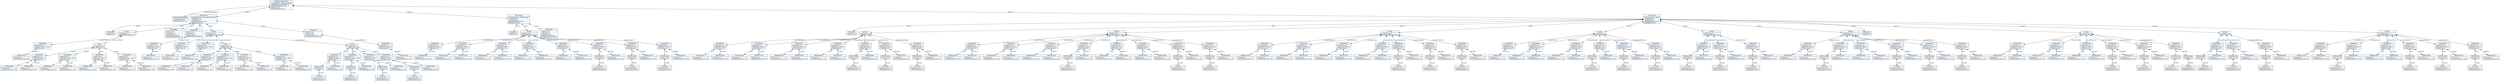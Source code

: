 
    digraph textX {
    fontname = "Bitstream Vera Sans"
    fontsize = 8
    node[
        shape=record,
        style=filled,
        fillcolor=aliceblue
    ]
    nodesep = 0.3
    edge[dir=black,arrowtail=empty]


2540167173008 -> 2540164373264 [label="defaultTimeSignature" arrowtail=diamond dir=both]
2540164373264[label="{:DefaultTimeSignature|+numerator:int=4\l+denominator:int=4\l}"]
2540167173008 -> 2540164445392 [label="tracks:0" arrowtail=diamond dir=both]
2540164445392 -> 2540158902608 [label="bars:0" arrowtail=diamond dir=both]
2540158902608[label="{:EmptyBar|+times:int=2\l}"]
2540164445392 -> 2540167173648 [label="bars:1" arrowtail=diamond dir=both]
2540167173648 -> 2540167169424 [label="musicalEvents:0" arrowtail=diamond dir=both]
2540167169424 -> 2540167173840 [label="duration" arrowtail=diamond dir=both]
2540167173840[label="{:MidiDuration|+value:int=0\l+durationValue:str='1/8'\l}"]
2540167169424[label="{:SimpleNote|+repeat:int=0\lvalues:list=['DO2','FA#2']\l+velocity:int=0\l}"]
2540167173648 -> 2540164437136 [label="musicalEvents:1" arrowtail=diamond dir=both]
2540164437136 -> 2540151005840 [label="notes:0" arrowtail=diamond dir=both]
2540151005840 -> 2540167172944 [label="start" arrowtail=diamond dir=both]
2540167172944[label="{:MidiDuration|+value:int=0\l+durationValue:str='1/8'\l}"]
2540151005840 -> 2540167171472 [label="duration" arrowtail=diamond dir=both]
2540167171472[label="{:MidiDuration|+value:int=0\l+durationValue:str='1/8'\l}"]
2540151005840[label="{:SimpleNote|+repeat:int=0\lvalues:list=['FA#2']\l+velocity:int=0\l}"]
2540164437136 -> 2540167171792 [label="notes:1" arrowtail=diamond dir=both]
2540167171792 -> 2540167172752 [label="start" arrowtail=diamond dir=both]
2540167172752[label="{:MidiDuration|+value:int=0\l+durationValue:str='1/4'\l}"]
2540167171792 -> 2540167169040 [label="duration" arrowtail=diamond dir=both]
2540167169040[label="{:MidiDuration|+value:int=0\l+durationValue:str='1/8'\l}"]
2540167171792[label="{:SimpleNote|+repeat:int=0\lvalues:list=['FA#2','MI2']\l+velocity:int=0\l}"]
2540164437136 -> 2540167172688 [label="notes:2" arrowtail=diamond dir=both]
2540167172688 -> 2540167172624 [label="start" arrowtail=diamond dir=both]
2540167172624[label="{:MidiDuration|+value:int=0\l+durationValue:str='2-1/4'\l}"]
2540167172688 -> 2540167170128 [label="duration" arrowtail=diamond dir=both]
2540167170128[label="{:MidiDuration|+value:int=0\l+durationValue:str='1/8'\l}"]
2540167172688[label="{:SimpleNote|+repeat:int=0\lvalues:list=['FA#2']\l+velocity:int=0\l}"]
2540164437136 -> 2540167173776 [label="notes:3" arrowtail=diamond dir=both]
2540167173776 -> 2540167172304 [label="start" arrowtail=diamond dir=both]
2540167172304[label="{:MidiDuration|+value:int=0\l+durationValue:str='1/2'\l}"]
2540167173776 -> 2540167173392 [label="duration" arrowtail=diamond dir=both]
2540167173392[label="{:MidiDuration|+value:int=0\l+durationValue:str='1/8'\l}"]
2540167173776[label="{:SimpleNote|+repeat:int=0\lvalues:list=['DO2','FA#2']\l+velocity:int=0\l}"]
2540164437136[label="{:Chord|+repeat:int=2\l+velocity:int=0\l}"]
2540167173648[label="{id1:Bar|+velocity:int=0\loverlappingEvents:list=[]\l}"]
2540164445392 -> 2540164509776 [label="bars:2" arrowtail=diamond dir=both]
2540164509776[label="{:ReusedBar|+ref:str='id1'\l+times:int=0\l+velocity:int=0\lmusicalEvents:list=[]\loverlappingEvents:list=[]\l}"]
2540164445392 -> 2540164271184 [label="bars:3" arrowtail=diamond dir=both]
2540164271184 -> 2540164433744 [label="musicalEvents:0" arrowtail=diamond dir=both]
2540164433744 -> 2540167173200 [label="duration" arrowtail=diamond dir=both]
2540167173200[label="{:MidiDuration|+value:int=0\l+durationValue:str='1/8'\l}"]
2540164433744[label="{:SimpleNote|+repeat:int=9\lvalues:list=['LA#4']\l+velocity:int=0\l}"]
2540164271184[label="{:ReusedBar|+ref:str='id1'\l+times:int=31\l+velocity:int=0\loverlappingEvents:list=[]\l}"]
2540164445392 -> 2540164381648 [label="bars:4" arrowtail=diamond dir=both]
2540164381648 -> 2540167174160 [label="musicalEvents:0" arrowtail=diamond dir=both]
2540167174160 -> 2540167174352 [label="duration" arrowtail=diamond dir=both]
2540167174352[label="{:MidiDuration|+value:int=0\l+durationValue:str='1/8'\l}"]
2540167174160[label="{:SimpleNote|+repeat:int=9\lvalues:list=['LA#4']\l+velocity:int=0\l}"]
2540164381648 -> 2540167174480 [label="musicalEvents:1" arrowtail=diamond dir=both]
2540167174480 -> 2540167174672 [label="duration" arrowtail=diamond dir=both]
2540167174672[label="{:MidiDuration|+value:int=0\l+durationValue:str='1/8'\l}"]
2540167174480[label="{:SimpleNote|+repeat:int=0\lvalues:list=['DO2','FA#2']\l+velocity:int=0\l}"]
2540164381648 -> 2540167174800 [label="musicalEvents:2" arrowtail=diamond dir=both]
2540167174800 -> 2540167174864 [label="notes:0" arrowtail=diamond dir=both]
2540167174864 -> 2540167175184 [label="start" arrowtail=diamond dir=both]
2540167175184[label="{:MidiDuration|+value:int=0\l+durationValue:str='1/8'\l}"]
2540167174864 -> 2540167175248 [label="duration" arrowtail=diamond dir=both]
2540167175248[label="{:MidiDuration|+value:int=0\l+durationValue:str='1/8'\l}"]
2540167174864[label="{:SimpleNote|+repeat:int=0\lvalues:list=['FA#2']\l+velocity:int=0\l}"]
2540167174800 -> 2540167175376 [label="notes:1" arrowtail=diamond dir=both]
2540167175376 -> 2540167175504 [label="start" arrowtail=diamond dir=both]
2540167175504[label="{:MidiDuration|+value:int=0\l+durationValue:str='1/4'\l}"]
2540167175376 -> 2540167175632 [label="duration" arrowtail=diamond dir=both]
2540167175632[label="{:MidiDuration|+value:int=0\l+durationValue:str='1/8'\l}"]
2540167175376[label="{:SimpleNote|+repeat:int=0\lvalues:list=['FA#2','MI2']\l+velocity:int=0\l}"]
2540167174800 -> 2540167175760 [label="notes:2" arrowtail=diamond dir=both]
2540167175760 -> 2540167175888 [label="start" arrowtail=diamond dir=both]
2540167175888[label="{:MidiDuration|+value:int=0\l+durationValue:str='2-1/4'\l}"]
2540167175760 -> 2540167175952 [label="duration" arrowtail=diamond dir=both]
2540167175952[label="{:MidiDuration|+value:int=0\l+durationValue:str='1/8'\l}"]
2540167175760[label="{:SimpleNote|+repeat:int=0\lvalues:list=['FA#2']\l+velocity:int=0\l}"]
2540167174800 -> 2540167176080 [label="notes:3" arrowtail=diamond dir=both]
2540167176080 -> 2540167176208 [label="start" arrowtail=diamond dir=both]
2540167176208[label="{:MidiDuration|+value:int=0\l+durationValue:str='1/2'\l}"]
2540167176080 -> 2540167176336 [label="duration" arrowtail=diamond dir=both]
2540167176336[label="{:MidiDuration|+value:int=0\l+durationValue:str='1/8'\l}"]
2540167176080[label="{:SimpleNote|+repeat:int=0\lvalues:list=['DO2','FA#2']\l+velocity:int=0\l}"]
2540167174800[label="{:Chord|+repeat:int=0\l+velocity:int=0\l}"]
2540164381648 -> 2540167174992 [label="musicalEvents:3" arrowtail=diamond dir=both]
2540167174992 -> 2540167176528 [label="notes:0" arrowtail=diamond dir=both]
2540167176528 -> 2540167176720 [label="start" arrowtail=diamond dir=both]
2540167176720 -> 2540167176848 [label="fraction" arrowtail=diamond dir=both]
2540167176848[label="{:Fraction|+numerator:int=5\l+denominator:int=8\l}"]
2540167176720[label="{:MidiDuration|+value:int=0\l}"]
2540167176528 -> 2540167176784 [label="duration" arrowtail=diamond dir=both]
2540167176784[label="{:MidiDuration|+value:int=0\l+durationValue:str='1/8'\l}"]
2540167176528[label="{:SimpleNote|+repeat:int=0\lvalues:list=['FA#2']\l+velocity:int=0\l}"]
2540167174992 -> 2540167176912 [label="notes:1" arrowtail=diamond dir=both]
2540167176912 -> 2540167177104 [label="start" arrowtail=diamond dir=both]
2540167177104 -> 2540167177296 [label="fraction" arrowtail=diamond dir=both]
2540167177296[label="{:Fraction|+numerator:int=3\l+denominator:int=4\l}"]
2540167177104[label="{:MidiDuration|+value:int=0\l}"]
2540167176912 -> 2540167177232 [label="duration" arrowtail=diamond dir=both]
2540167177232[label="{:MidiDuration|+value:int=0\l+durationValue:str='1/8'\l}"]
2540167176912[label="{:SimpleNote|+repeat:int=0\lvalues:list=['FA#2','MI2']\l+velocity:int=0\l}"]
2540167174992 -> 2540167177360 [label="notes:2" arrowtail=diamond dir=both]
2540167177360 -> 2540167177552 [label="start" arrowtail=diamond dir=both]
2540167177552 -> 2540167177680 [label="fraction" arrowtail=diamond dir=both]
2540167177680[label="{:Fraction|+numerator:int=7\l+denominator:int=8\l}"]
2540167177552[label="{:MidiDuration|+value:int=0\l}"]
2540167177360 -> 2540167177616 [label="duration" arrowtail=diamond dir=both]
2540167177616[label="{:MidiDuration|+value:int=0\l+durationValue:str='1/8'\l}"]
2540167177360[label="{:SimpleNote|+repeat:int=0\lvalues:list=['LA#2']\l+velocity:int=0\l}"]
2540167174992 -> 2540167177744 [label="notes:3" arrowtail=diamond dir=both]
2540167177744 -> 2540167177936 [label="start" arrowtail=diamond dir=both]
2540167177936 -> 2540167178064 [label="fraction" arrowtail=diamond dir=both]
2540167178064[label="{:Fraction|+numerator:int=15\l+denominator:int=16\l}"]
2540167177936[label="{:MidiDuration|+value:int=0\l}"]
2540167177744 -> 2540167178000 [label="duration" arrowtail=diamond dir=both]
2540167178000[label="{:MidiDuration|+value:int=0\l+durationValue:str='1/8'\l}"]
2540167177744[label="{:SimpleNote|+repeat:int=0\lvalues:list=['MI2']\l+velocity:int=0\l}"]
2540167174992[label="{:Chord|+repeat:int=0\l+velocity:int=0\l}"]
2540164381648[label="{id2:Bar|+velocity:int=0\loverlappingEvents:list=[]\l}"]
2540164445392 -> 2540167176400 [label="bars:5" arrowtail=diamond dir=both]
2540167176400 -> 2540167178320 [label="musicalEvents:0" arrowtail=diamond dir=both]
2540167178320 -> 2540167178448 [label="duration" arrowtail=diamond dir=both]
2540167178448[label="{:MidiDuration|+value:int=0\l+durationValue:str='1/8'\l}"]
2540167178320[label="{:SimpleNote|+repeat:int=9\lvalues:list=['LA#4']\l+velocity:int=0\l}"]
2540167176400[label="{:ReusedBar|+ref:str='id1'\l+times:int=0\l+velocity:int=0\loverlappingEvents:list=[]\l}"]
2540164445392[label="{Drum:Track|+instrument:str='Acoustic Bass Drum'\l+channel:int=0\l+velocity:int=0\lcontrolMessages:list=[]\lmidiRegion:list=[]\l}"]
2540167173008 -> 2540164381008 [label="tracks:1" arrowtail=diamond dir=both]
2540164381008 -> 2540167178576 [label="bars:0" arrowtail=diamond dir=both]
2540167178576[label="{:EmptyBar|+times:int=4\l}"]
2540164381008 -> 2540167178832 [label="bars:1" arrowtail=diamond dir=both]
2540167178832 -> 2540167179024 [label="musicalEvents:0" arrowtail=diamond dir=both]
2540167179024 -> 2540167179216 [label="duration" arrowtail=diamond dir=both]
2540167179216[label="{:MidiDuration|+value:int=0\l+durationValue:str='1/16'\l}"]
2540167179024[label="{:SimpleNote|+repeat:int=0\lvalues:list=['FA#1']\l+velocity:int=0\l}"]
2540167178832 -> 2540167179280 [label="musicalEvents:1" arrowtail=diamond dir=both]
2540167179280 -> 2540167179536 [label="start" arrowtail=diamond dir=both]
2540167179536[label="{:MidiDuration|+value:int=0\l+durationValue:str='1/8'\l}"]
2540167179280 -> 2540167179600 [label="duration" arrowtail=diamond dir=both]
2540167179600[label="{:MidiDuration|+value:int=0\l+durationValue:str='1/16'\l}"]
2540167179280[label="{:SimpleNote|+repeat:int=0\lvalues:list=['DO#2']\l+velocity:int=0\l}"]
2540167178832 -> 2540167179728 [label="musicalEvents:2" arrowtail=diamond dir=both]
2540167179728 -> 2540167179856 [label="start" arrowtail=diamond dir=both]
2540167179856[label="{:MidiDuration|+value:int=0\l+durationValue:str='1/4'\l}"]
2540167179728 -> 2540167179920 [label="duration" arrowtail=diamond dir=both]
2540167179920[label="{:MidiDuration|+value:int=0\l+durationValue:str='1/16'\l}"]
2540167179728[label="{:SimpleNote|+repeat:int=0\lvalues:list=['MI2']\l+velocity:int=0\l}"]
2540167178832 -> 2540167180048 [label="musicalEvents:3" arrowtail=diamond dir=both]
2540167180048 -> 2540167180176 [label="start" arrowtail=diamond dir=both]
2540167180176[label="{:MidiDuration|+value:int=0\l+durationValue:str='2-1/4'\l}"]
2540167180048 -> 2540167180240 [label="duration" arrowtail=diamond dir=both]
2540167180240[label="{:MidiDuration|+value:int=0\l+durationValue:str='1/16'\l}"]
2540167180048[label="{:SimpleNote|+repeat:int=0\lvalues:list=['FA#2']\l+velocity:int=0\l}"]
2540167178832 -> 2540167180368 [label="musicalEvents:4" arrowtail=diamond dir=both]
2540167180368 -> 2540167180496 [label="start" arrowtail=diamond dir=both]
2540167180496[label="{:MidiDuration|+value:int=0\l+durationValue:str='1/2'\l}"]
2540167180368 -> 2540167180560 [label="duration" arrowtail=diamond dir=both]
2540167180560[label="{:MidiDuration|+value:int=0\l+durationValue:str='1/16'\l}"]
2540167180368[label="{:SimpleNote|+repeat:int=0\lvalues:list=['MI2']\l+velocity:int=0\l}"]
2540167178832 -> 2540167180752 [label="musicalEvents:5" arrowtail=diamond dir=both]
2540167180752 -> 2540167180880 [label="start" arrowtail=diamond dir=both]
2540167180880 -> 2540167181008 [label="fraction" arrowtail=diamond dir=both]
2540167181008[label="{:Fraction|+numerator:int=5\l+denominator:int=8\l}"]
2540167180880[label="{:MidiDuration|+value:int=0\l}"]
2540167180752 -> 2540167180944 [label="duration" arrowtail=diamond dir=both]
2540167180944[label="{:MidiDuration|+value:int=0\l+durationValue:str='1/16'\l}"]
2540167180752[label="{:SimpleNote|+repeat:int=0\lvalues:list=['DO#2']\l+velocity:int=0\l}"]
2540167178832 -> 2540167181072 [label="musicalEvents:6" arrowtail=diamond dir=both]
2540167181072 -> 2540167181264 [label="start" arrowtail=diamond dir=both]
2540167181264 -> 2540167181392 [label="fraction" arrowtail=diamond dir=both]
2540167181392[label="{:Fraction|+numerator:int=3\l+denominator:int=4\l}"]
2540167181264[label="{:MidiDuration|+value:int=0\l}"]
2540167181072 -> 2540167181328 [label="duration" arrowtail=diamond dir=both]
2540167181328[label="{:MidiDuration|+value:int=0\l+durationValue:str='1/16'\l}"]
2540167181072[label="{:SimpleNote|+repeat:int=0\lvalues:list=['SI1']\l+velocity:int=0\l}"]
2540167178832 -> 2540167181456 [label="musicalEvents:7" arrowtail=diamond dir=both]
2540167181456 -> 2540167181648 [label="start" arrowtail=diamond dir=both]
2540167181648 -> 2540167181776 [label="fraction" arrowtail=diamond dir=both]
2540167181776[label="{:Fraction|+numerator:int=7\l+denominator:int=8\l}"]
2540167181648[label="{:MidiDuration|+value:int=0\l}"]
2540167181456 -> 2540167181712 [label="duration" arrowtail=diamond dir=both]
2540167181712[label="{:MidiDuration|+value:int=0\l+durationValue:str='1/16'\l}"]
2540167181456[label="{:SimpleNote|+repeat:int=0\lvalues:list=['DO#2']\l+velocity:int=0\l}"]
2540167178832[label="{id1:Bar|+velocity:int=0\loverlappingEvents:list=[]\l}"]
2540164381008 -> 2540167178960 [label="bars:2" arrowtail=diamond dir=both]
2540167178960[label="{:ReusedBar|+ref:str='id1'\l+times:int=15\l+velocity:int=0\lmusicalEvents:list=[]\loverlappingEvents:list=[]\l}"]
2540164381008[label="{Bass:Track|+instrument:str='Fretless Bass'\l+channel:int=0\l+velocity:int=0\lcontrolMessages:list=[]\lmidiRegion:list=[]\l}"]
2540167173008 -> 2540167179344 [label="tracks:2" arrowtail=diamond dir=both]
2540167179344 -> 2540167182096 [label="bars:0" arrowtail=diamond dir=both]
2540167182096[label="{:EmptyBar|+times:int=14\l}"]
2540167179344 -> 2540167182352 [label="bars:1" arrowtail=diamond dir=both]
2540167182352 -> 2540167182544 [label="musicalEvents:0" arrowtail=diamond dir=both]
2540167182544 -> 2540167182736 [label="start" arrowtail=diamond dir=both]
2540167182736[label="{:MidiDuration|+value:int=0\l+durationValue:str='1/8'\l}"]
2540167182544 -> 2540167182800 [label="duration" arrowtail=diamond dir=both]
2540167182800[label="{:MidiDuration|+value:int=0\l+durationValue:str='1/8'\l}"]
2540167182544[label="{:SimpleNote|+repeat:int=0\lvalues:list=['FA4']\l+velocity:int=0\l}"]
2540167182352 -> 2540167182992 [label="musicalEvents:1" arrowtail=diamond dir=both]
2540167182992 -> 2540167183120 [label="start" arrowtail=diamond dir=both]
2540167183120[label="{:MidiDuration|+value:int=0\l+durationValue:str='1/4'\l}"]
2540167182992 -> 2540167183184 [label="duration" arrowtail=diamond dir=both]
2540167183184[label="{:MidiDuration|+value:int=0\l+durationValue:str='1/8'\l}"]
2540167182992[label="{:SimpleNote|+repeat:int=0\lvalues:list=['DO#4']\l+velocity:int=0\l}"]
2540167182352 -> 2540167183312 [label="musicalEvents:2" arrowtail=diamond dir=both]
2540167183312 -> 2540167183440 [label="start" arrowtail=diamond dir=both]
2540167183440[label="{:MidiDuration|+value:int=0\l+durationValue:str='2-1/4'\l}"]
2540167183312 -> 2540167183504 [label="duration" arrowtail=diamond dir=both]
2540167183504[label="{:MidiDuration|+value:int=0\l+durationValue:str='1/8'\l}"]
2540167183312[label="{:SimpleNote|+repeat:int=0\lvalues:list=['DO#4']\l+velocity:int=0\l}"]
2540167182352 -> 2540167183632 [label="musicalEvents:3" arrowtail=diamond dir=both]
2540167183632 -> 2540167183760 [label="start" arrowtail=diamond dir=both]
2540167183760[label="{:MidiDuration|+value:int=0\l+durationValue:str='1/2'\l}"]
2540167183632 -> 2540167183824 [label="duration" arrowtail=diamond dir=both]
2540167183824[label="{:MidiDuration|+value:int=0\l+durationValue:str='1/8'\l}"]
2540167183632[label="{:SimpleNote|+repeat:int=0\lvalues:list=['DO#4']\l+velocity:int=0\l}"]
2540167182352 -> 2540167183952 [label="musicalEvents:4" arrowtail=diamond dir=both]
2540167183952 -> 2540167184080 [label="start" arrowtail=diamond dir=both]
2540167184080 -> 2540167184208 [label="fraction" arrowtail=diamond dir=both]
2540167184208[label="{:Fraction|+numerator:int=5\l+denominator:int=8\l}"]
2540167184080[label="{:MidiDuration|+value:int=0\l}"]
2540167183952 -> 2540167184144 [label="duration" arrowtail=diamond dir=both]
2540167184144[label="{:MidiDuration|+value:int=0\l+durationValue:str='1/8'\l}"]
2540167183952[label="{:SimpleNote|+repeat:int=0\lvalues:list=['SI3']\l+velocity:int=0\l}"]
2540167182352 -> 2540167184336 [label="musicalEvents:5" arrowtail=diamond dir=both]
2540167184336 -> 2540167299280 [label="start" arrowtail=diamond dir=both]
2540167299280 -> 2540167299408 [label="fraction" arrowtail=diamond dir=both]
2540167299408[label="{:Fraction|+numerator:int=3\l+denominator:int=4\l}"]
2540167299280[label="{:MidiDuration|+value:int=0\l}"]
2540167184336 -> 2540167299344 [label="duration" arrowtail=diamond dir=both]
2540167299344[label="{:MidiDuration|+value:int=0\l+durationValue:str='1/8'\l}"]
2540167184336[label="{:SimpleNote|+repeat:int=0\lvalues:list=['LA3']\l+velocity:int=0\l}"]
2540167182352 -> 2540167182480 [label="overlappingEvents:0" arrowtail=diamond dir=both]
2540167182480 -> 2540167299664 [label="start" arrowtail=diamond dir=both]
2540167299664 -> 2540167299792 [label="fraction" arrowtail=diamond dir=both]
2540167299792[label="{:Fraction|+numerator:int=7\l+denominator:int=8\l}"]
2540167299664[label="{:MidiDuration|+value:int=0\l}"]
2540167182480 -> 2540167299728 [label="duration" arrowtail=diamond dir=both]
2540167299728[label="{:MidiDuration|+value:int=0\l+durationValue:str='1/4'\l}"]
2540167182480[label="{:SimpleNote|+repeat:int=0\lvalues:list=['SI3']\l+velocity:int=0\l}"]
2540167182352[label="{id1:Bar|+velocity:int=0\l}"]
2540167179344 -> 2540167299472 [label="bars:2" arrowtail=diamond dir=both]
2540167299472 -> 2540167300048 [label="musicalEvents:0" arrowtail=diamond dir=both]
2540167300048 -> 2540167300240 [label="start" arrowtail=diamond dir=both]
2540167300240[label="{:MidiDuration|+value:int=0\l+durationValue:str='1/8'\l}"]
2540167300048 -> 2540167300304 [label="duration" arrowtail=diamond dir=both]
2540167300304[label="{:MidiDuration|+value:int=0\l+durationValue:str='1/8'\l}"]
2540167300048[label="{:SimpleNote|+repeat:int=0\lvalues:list=['LA3']\l+velocity:int=0\l}"]
2540167299472 -> 2540167300432 [label="musicalEvents:1" arrowtail=diamond dir=both]
2540167300432 -> 2540167300560 [label="start" arrowtail=diamond dir=both]
2540167300560[label="{:MidiDuration|+value:int=0\l+durationValue:str='1/4'\l}"]
2540167300432 -> 2540167300624 [label="duration" arrowtail=diamond dir=both]
2540167300624[label="{:MidiDuration|+value:int=0\l+durationValue:str='1/8'\l}"]
2540167300432[label="{:SimpleNote|+repeat:int=0\lvalues:list=['DO#4']\l+velocity:int=0\l}"]
2540167299472 -> 2540167300752 [label="musicalEvents:2" arrowtail=diamond dir=both]
2540167300752 -> 2540167300880 [label="start" arrowtail=diamond dir=both]
2540167300880[label="{:MidiDuration|+value:int=0\l+durationValue:str='2-1/4'\l}"]
2540167300752 -> 2540167300944 [label="duration" arrowtail=diamond dir=both]
2540167300944[label="{:MidiDuration|+value:int=0\l+durationValue:str='1/16'\l}"]
2540167300752[label="{:SimpleNote|+repeat:int=0\lvalues:list=['LA3']\l+velocity:int=0\l}"]
2540167299472 -> 2540167301072 [label="musicalEvents:3" arrowtail=diamond dir=both]
2540167301072 -> 2540167301200 [label="start" arrowtail=diamond dir=both]
2540167301200 -> 2540167301328 [label="fraction" arrowtail=diamond dir=both]
2540167301328[label="{:Fraction|+numerator:int=5\l+denominator:int=16\l}"]
2540167301200[label="{:MidiDuration|+value:int=0\l}"]
2540167301072 -> 2540167301264 [label="duration" arrowtail=diamond dir=both]
2540167301264[label="{:MidiDuration|+value:int=0\l+durationValue:str='1/16'\l}"]
2540167301072[label="{:SimpleNote|+repeat:int=0\lvalues:list=['LA3']\l+velocity:int=0\l}"]
2540167299472 -> 2540167301392 [label="musicalEvents:4" arrowtail=diamond dir=both]
2540167301392 -> 2540167301584 [label="start" arrowtail=diamond dir=both]
2540167301584[label="{:MidiDuration|+value:int=0\l+durationValue:str='1/2'\l}"]
2540167301392 -> 2540167301648 [label="duration" arrowtail=diamond dir=both]
2540167301648[label="{:MidiDuration|+value:int=0\l+durationValue:str='1/8'\l}"]
2540167301392[label="{:SimpleNote|+repeat:int=0\lvalues:list=['SI3']\l+velocity:int=0\l}"]
2540167299472 -> 2540167301840 [label="musicalEvents:5" arrowtail=diamond dir=both]
2540167301840 -> 2540167301968 [label="start" arrowtail=diamond dir=both]
2540167301968[label="{:MidiDuration|+value:int=0\l+durationValue:str='1/2'\l}"]
2540167301840 -> 2540167302032 [label="duration" arrowtail=diamond dir=both]
2540167302032[label="{:MidiDuration|+value:int=0\l+durationValue:str='1/8'\l}"]
2540167301840[label="{:SimpleNote|+repeat:int=0\lvalues:list=['LA3']\l+velocity:int=0\l}"]
2540167299472 -> 2540167302160 [label="musicalEvents:6" arrowtail=diamond dir=both]
2540167302160 -> 2540167302288 [label="start" arrowtail=diamond dir=both]
2540167302288 -> 2540167302416 [label="fraction" arrowtail=diamond dir=both]
2540167302416[label="{:Fraction|+numerator:int=5\l+denominator:int=8\l}"]
2540167302288[label="{:MidiDuration|+value:int=0\l}"]
2540167302160 -> 2540167302352 [label="duration" arrowtail=diamond dir=both]
2540167302352[label="{:MidiDuration|+value:int=0\l+durationValue:str='1/8'\l}"]
2540167302160[label="{:SimpleNote|+repeat:int=0\lvalues:list=['SI3']\l+velocity:int=0\l}"]
2540167299472 -> 2540167302480 [label="musicalEvents:7" arrowtail=diamond dir=both]
2540167302480 -> 2540167302672 [label="start" arrowtail=diamond dir=both]
2540167302672 -> 2540167302800 [label="fraction" arrowtail=diamond dir=both]
2540167302800[label="{:Fraction|+numerator:int=3\l+denominator:int=4\l}"]
2540167302672[label="{:MidiDuration|+value:int=0\l}"]
2540167302480 -> 2540167302736 [label="duration" arrowtail=diamond dir=both]
2540167302736[label="{:MidiDuration|+value:int=0\l+durationValue:str='1/8'\l}"]
2540167302480[label="{:SimpleNote|+repeat:int=0\lvalues:list=['DO#4']\l+velocity:int=0\l}"]
2540167299472[label="{id2:Bar|+velocity:int=0\loverlappingEvents:list=[]\l}"]
2540167179344 -> 2540167299920 [label="bars:3" arrowtail=diamond dir=both]
2540167299920 -> 2540167303056 [label="musicalEvents:0" arrowtail=diamond dir=both]
2540167303056 -> 2540167303248 [label="start" arrowtail=diamond dir=both]
2540167303248[label="{:MidiDuration|+value:int=0\l+durationValue:str='1/8'\l}"]
2540167303056 -> 2540167303312 [label="duration" arrowtail=diamond dir=both]
2540167303312[label="{:MidiDuration|+value:int=0\l+durationValue:str='1/8'\l}"]
2540167303056[label="{:SimpleNote|+repeat:int=0\lvalues:list=['DO#4']\l+velocity:int=0\l}"]
2540167299920 -> 2540167303440 [label="musicalEvents:1" arrowtail=diamond dir=both]
2540167303440 -> 2540167303568 [label="start" arrowtail=diamond dir=both]
2540167303568[label="{:MidiDuration|+value:int=0\l+durationValue:str='1/4'\l}"]
2540167303440 -> 2540167303632 [label="duration" arrowtail=diamond dir=both]
2540167303632[label="{:MidiDuration|+value:int=0\l+durationValue:str='1/8'\l}"]
2540167303440[label="{:SimpleNote|+repeat:int=0\lvalues:list=['DO#4']\l+velocity:int=0\l}"]
2540167299920 -> 2540167303760 [label="musicalEvents:2" arrowtail=diamond dir=both]
2540167303760 -> 2540167303888 [label="start" arrowtail=diamond dir=both]
2540167303888[label="{:MidiDuration|+value:int=0\l+durationValue:str='2-1/4'\l}"]
2540167303760 -> 2540167303952 [label="duration" arrowtail=diamond dir=both]
2540167303952[label="{:MidiDuration|+value:int=0\l+durationValue:str='1/8'\l}"]
2540167303760[label="{:SimpleNote|+repeat:int=0\lvalues:list=['DO#4']\l+velocity:int=0\l}"]
2540167299920 -> 2540167304080 [label="musicalEvents:3" arrowtail=diamond dir=both]
2540167304080 -> 2540167304208 [label="start" arrowtail=diamond dir=both]
2540167304208[label="{:MidiDuration|+value:int=0\l+durationValue:str='1/2'\l}"]
2540167304080 -> 2540167304272 [label="duration" arrowtail=diamond dir=both]
2540167304272[label="{:MidiDuration|+value:int=0\l+durationValue:str='1/8'\l}"]
2540167304080[label="{:SimpleNote|+repeat:int=0\lvalues:list=['DO#4']\l+velocity:int=0\l}"]
2540167299920 -> 2540167304400 [label="musicalEvents:4" arrowtail=diamond dir=both]
2540167304400 -> 2540167304528 [label="start" arrowtail=diamond dir=both]
2540167304528 -> 2540167304656 [label="fraction" arrowtail=diamond dir=both]
2540167304656[label="{:Fraction|+numerator:int=5\l+denominator:int=8\l}"]
2540167304528[label="{:MidiDuration|+value:int=0\l}"]
2540167304400 -> 2540167304592 [label="duration" arrowtail=diamond dir=both]
2540167304592[label="{:MidiDuration|+value:int=0\l+durationValue:str='1/8'\l}"]
2540167304400[label="{:SimpleNote|+repeat:int=0\lvalues:list=['SI3']\l+velocity:int=0\l}"]
2540167299920 -> 2540167304848 [label="musicalEvents:5" arrowtail=diamond dir=both]
2540167304848 -> 2540167304976 [label="start" arrowtail=diamond dir=both]
2540167304976 -> 2540167305104 [label="fraction" arrowtail=diamond dir=both]
2540167305104[label="{:Fraction|+numerator:int=3\l+denominator:int=4\l}"]
2540167304976[label="{:MidiDuration|+value:int=0\l}"]
2540167304848 -> 2540167305040 [label="duration" arrowtail=diamond dir=both]
2540167305040[label="{:MidiDuration|+value:int=0\l+durationValue:str='1/8'\l}"]
2540167304848[label="{:SimpleNote|+repeat:int=0\lvalues:list=['LA3']\l+velocity:int=0\l}"]
2540167299920 -> 2540167305168 [label="musicalEvents:6" arrowtail=diamond dir=both]
2540167305168 -> 2540167305360 [label="start" arrowtail=diamond dir=both]
2540167305360 -> 2540167305488 [label="fraction" arrowtail=diamond dir=both]
2540167305488[label="{:Fraction|+numerator:int=7\l+denominator:int=8\l}"]
2540167305360[label="{:MidiDuration|+value:int=0\l}"]
2540167305168 -> 2540167305424 [label="duration" arrowtail=diamond dir=both]
2540167305424[label="{:MidiDuration|+value:int=0\l+durationValue:str='1/8'\l}"]
2540167305168[label="{:SimpleNote|+repeat:int=0\lvalues:list=['SI3']\l+velocity:int=0\l}"]
2540167299920[label="{id3:Bar|+velocity:int=0\loverlappingEvents:list=[]\l}"]
2540167179344 -> 2540167302928 [label="bars:4" arrowtail=diamond dir=both]
2540167302928 -> 2540167305744 [label="musicalEvents:0" arrowtail=diamond dir=both]
2540167305744 -> 2540167305936 [label="duration" arrowtail=diamond dir=both]
2540167305936[label="{:MidiDuration|+value:int=0\l+durationValue:str='1/8'\l}"]
2540167305744[label="{:SimpleNote|+repeat:int=0\lvalues:list=['LA3']\l+velocity:int=0\l}"]
2540167302928 -> 2540167306000 [label="musicalEvents:1" arrowtail=diamond dir=both]
2540167306000 -> 2540167306192 [label="start" arrowtail=diamond dir=both]
2540167306192[label="{:MidiDuration|+value:int=0\l+durationValue:str='1/8'\l}"]
2540167306000 -> 2540167306256 [label="duration" arrowtail=diamond dir=both]
2540167306256[label="{:MidiDuration|+value:int=0\l+durationValue:str='1/4'\l}"]
2540167306000[label="{:SimpleNote|+repeat:int=0\lvalues:list=['DO#4']\l+velocity:int=0\l}"]
2540167302928 -> 2540167306384 [label="musicalEvents:2" arrowtail=diamond dir=both]
2540167306384 -> 2540167306512 [label="start" arrowtail=diamond dir=both]
2540167306512[label="{:MidiDuration|+value:int=0\l+durationValue:str='2-1/4'\l}"]
2540167306384 -> 2540167306576 [label="duration" arrowtail=diamond dir=both]
2540167306576[label="{:MidiDuration|+value:int=0\l+durationValue:str='1/4'\l}"]
2540167306384[label="{:SimpleNote|+repeat:int=0\lvalues:list=['SI3']\l+velocity:int=0\l}"]
2540167302928 -> 2540167306704 [label="musicalEvents:3" arrowtail=diamond dir=both]
2540167306704 -> 2540167306832 [label="start" arrowtail=diamond dir=both]
2540167306832 -> 2540167306960 [label="fraction" arrowtail=diamond dir=both]
2540167306960[label="{:Fraction|+numerator:int=5\l+denominator:int=8\l}"]
2540167306832[label="{:MidiDuration|+value:int=0\l}"]
2540167306704 -> 2540167306896 [label="duration" arrowtail=diamond dir=both]
2540167306896[label="{:MidiDuration|+value:int=0\l+durationValue:str='1/8'\l}"]
2540167306704[label="{:SimpleNote|+repeat:int=0\lvalues:list=['la3']\l+velocity:int=0\l}"]
2540167302928 -> 2540167307024 [label="musicalEvents:4" arrowtail=diamond dir=both]
2540167307024 -> 2540167307216 [label="start" arrowtail=diamond dir=both]
2540167307216 -> 2540167307344 [label="fraction" arrowtail=diamond dir=both]
2540167307344[label="{:Fraction|+numerator:int=3\l+denominator:int=4\l}"]
2540167307216[label="{:MidiDuration|+value:int=0\l}"]
2540167307024 -> 2540167307280 [label="duration" arrowtail=diamond dir=both]
2540167307280[label="{:MidiDuration|+value:int=0\l+durationValue:str='1/8'\l}"]
2540167307024[label="{:SimpleNote|+repeat:int=0\lvalues:list=['SOL#3']\l+velocity:int=0\l}"]
2540167302928 -> 2540167305616 [label="overlappingEvents:0" arrowtail=diamond dir=both]
2540167305616 -> 2540167307664 [label="start" arrowtail=diamond dir=both]
2540167307664 -> 2540167307792 [label="fraction" arrowtail=diamond dir=both]
2540167307792[label="{:Fraction|+numerator:int=7\l+denominator:int=8\l}"]
2540167307664[label="{:MidiDuration|+value:int=0\l}"]
2540167305616 -> 2540167307728 [label="duration" arrowtail=diamond dir=both]
2540167307728[label="{:MidiDuration|+value:int=0\l+durationValue:str='1/4'\l}"]
2540167305616[label="{:SimpleNote|+repeat:int=0\lvalues:list=['FA#3']\l+velocity:int=0\l}"]
2540167302928[label="{id4:Bar|+velocity:int=0\l}"]
2540167179344 -> 2540167307856 [label="bars:5" arrowtail=diamond dir=both]
2540167307856 -> 2540167308112 [label="musicalEvents:0" arrowtail=diamond dir=both]
2540167308112 -> 2540167308304 [label="start" arrowtail=diamond dir=both]
2540167308304 -> 2540167308432 [label="fraction" arrowtail=diamond dir=both]
2540167308432[label="{:Fraction|+numerator:int=3\l+denominator:int=4\l}"]
2540167308304[label="{:MidiDuration|+value:int=0\l}"]
2540167308112 -> 2540167308368 [label="duration" arrowtail=diamond dir=both]
2540167308368[label="{:MidiDuration|+value:int=0\l+durationValue:str='1/16'\l}"]
2540167308112[label="{:SimpleNote|+repeat:int=0\lvalues:list=['FA#3']\l+velocity:int=0\l}"]
2540167307856 -> 2540167308496 [label="musicalEvents:1" arrowtail=diamond dir=both]
2540167308496 -> 2540167308688 [label="start" arrowtail=diamond dir=both]
2540167308688 -> 2540167308816 [label="fraction" arrowtail=diamond dir=both]
2540167308816[label="{:Fraction|+numerator:int=13\l+denominator:int=16\l}"]
2540167308688[label="{:MidiDuration|+value:int=0\l}"]
2540167308496 -> 2540167308752 [label="duration" arrowtail=diamond dir=both]
2540167308752[label="{:MidiDuration|+value:int=0\l+durationValue:str='1/32'\l}"]
2540167308496[label="{:SimpleNote|+repeat:int=0\lvalues:list=['SOL#3']\l+velocity:int=0\l}"]
2540167307856 -> 2540167308880 [label="musicalEvents:2" arrowtail=diamond dir=both]
2540167308880 -> 2540167309072 [label="start" arrowtail=diamond dir=both]
2540167309072 -> 2540167309200 [label="fraction" arrowtail=diamond dir=both]
2540167309200[label="{:Fraction|+numerator:int=7\l+denominator:int=8\l}"]
2540167309072[label="{:MidiDuration|+value:int=0\l}"]
2540167308880 -> 2540167309136 [label="duration" arrowtail=diamond dir=both]
2540167309136[label="{:MidiDuration|+value:int=0\l+durationValue:str='1/8'\l}"]
2540167308880[label="{:SimpleNote|+repeat:int=0\lvalues:list=['FA#3']\l+velocity:int=0\l}"]
2540167307856[label="{id5:Bar|+velocity:int=0\loverlappingEvents:list=[]\l}"]
2540167179344 -> 2540167308048 [label="bars:6" arrowtail=diamond dir=both]
2540167308048 -> 2540167309456 [label="musicalEvents:0" arrowtail=diamond dir=both]
2540167309456 -> 2540167309648 [label="start" arrowtail=diamond dir=both]
2540167309648[label="{:MidiDuration|+value:int=0\l+durationValue:str='1/4'\l}"]
2540167309456 -> 2540167309712 [label="duration" arrowtail=diamond dir=both]
2540167309712[label="{:MidiDuration|+value:int=0\l+durationValue:str='1/16'\l}"]
2540167309456[label="{:SimpleNote|+repeat:int=0\lvalues:list=['FA#3']\l+velocity:int=0\l}"]
2540167308048 -> 2540167309840 [label="musicalEvents:1" arrowtail=diamond dir=both]
2540167309840 -> 2540167309968 [label="start" arrowtail=diamond dir=both]
2540167309968 -> 2540167310096 [label="fraction" arrowtail=diamond dir=both]
2540167310096[label="{:Fraction|+numerator:int=5\l+denominator:int=16\l}"]
2540167309968[label="{:MidiDuration|+value:int=0\l}"]
2540167309840 -> 2540167310032 [label="duration" arrowtail=diamond dir=both]
2540167310032[label="{:MidiDuration|+value:int=0\l+durationValue:str='1/32'\l}"]
2540167309840[label="{:SimpleNote|+repeat:int=0\lvalues:list=['SOL#3']\l+velocity:int=0\l}"]
2540167308048 -> 2540167310160 [label="musicalEvents:2" arrowtail=diamond dir=both]
2540167310160 -> 2540167310352 [label="start" arrowtail=diamond dir=both]
2540167310352[label="{:MidiDuration|+value:int=0\l+durationValue:str='2-1/4'\l}"]
2540167310160 -> 2540167310416 [label="duration" arrowtail=diamond dir=both]
2540167310416[label="{:MidiDuration|+value:int=0\l+durationValue:str='1/8'\l}"]
2540167310160[label="{:SimpleNote|+repeat:int=0\lvalues:list=['FA#3']\l+velocity:int=0\l}"]
2540167308048 -> 2540167310544 [label="musicalEvents:3" arrowtail=diamond dir=both]
2540167310544 -> 2540167310672 [label="start" arrowtail=diamond dir=both]
2540167310672 -> 2540167310800 [label="fraction" arrowtail=diamond dir=both]
2540167310800[label="{:Fraction|+numerator:int=3\l+denominator:int=4\l}"]
2540167310672[label="{:MidiDuration|+value:int=0\l}"]
2540167310544 -> 2540167310736 [label="duration" arrowtail=diamond dir=both]
2540167310736[label="{:MidiDuration|+value:int=0\l+durationValue:str='1/16'\l}"]
2540167310544[label="{:SimpleNote|+repeat:int=0\lvalues:list=['FA#3']\l+velocity:int=0\l}"]
2540167308048 -> 2540167310864 [label="musicalEvents:4" arrowtail=diamond dir=both]
2540167310864 -> 2540167311120 [label="start" arrowtail=diamond dir=both]
2540167311120 -> 2540167311248 [label="fraction" arrowtail=diamond dir=both]
2540167311248[label="{:Fraction|+numerator:int=13\l+denominator:int=16\l}"]
2540167311120[label="{:MidiDuration|+value:int=0\l}"]
2540167310864 -> 2540167311184 [label="duration" arrowtail=diamond dir=both]
2540167311184[label="{:MidiDuration|+value:int=0\l+durationValue:str='1/32'\l}"]
2540167310864[label="{:SimpleNote|+repeat:int=0\lvalues:list=['SOL#3']\l+velocity:int=0\l}"]
2540167308048 -> 2540167311504 [label="musicalEvents:5" arrowtail=diamond dir=both]
2540167311504 -> 2540167311632 [label="start" arrowtail=diamond dir=both]
2540167311632 -> 2540167311760 [label="fraction" arrowtail=diamond dir=both]
2540167311760[label="{:Fraction|+numerator:int=7\l+denominator:int=8\l}"]
2540167311632[label="{:MidiDuration|+value:int=0\l}"]
2540167311504 -> 2540167311696 [label="duration" arrowtail=diamond dir=both]
2540167311696[label="{:MidiDuration|+value:int=0\l+durationValue:str='1/8'\l}"]
2540167311504[label="{:SimpleNote|+repeat:int=0\lvalues:list=['FA#3']\l+velocity:int=0\l}"]
2540167308048[label="{id6:Bar|+velocity:int=0\loverlappingEvents:list=[]\l}"]
2540167179344 -> 2540167309328 [label="bars:7" arrowtail=diamond dir=both]
2540167309328[label="{:EmptyBar|+times:int=1\l}"]
2540167179344 -> 2540167312016 [label="bars:8" arrowtail=diamond dir=both]
2540167312016 -> 2540167312144 [label="musicalEvents:0" arrowtail=diamond dir=both]
2540167312144 -> 2540167312336 [label="start" arrowtail=diamond dir=both]
2540167312336[label="{:MidiDuration|+value:int=0\l+durationValue:str='1/8'\l}"]
2540167312144 -> 2540167312400 [label="duration" arrowtail=diamond dir=both]
2540167312400[label="{:MidiDuration|+value:int=0\l+durationValue:str='1/16'\l}"]
2540167312144[label="{:SimpleNote|+repeat:int=0\lvalues:list=['FA#3']\l+velocity:int=0\l}"]
2540167312016 -> 2540167312528 [label="musicalEvents:1" arrowtail=diamond dir=both]
2540167312528 -> 2540167312656 [label="start" arrowtail=diamond dir=both]
2540167312656[label="{:MidiDuration|+value:int=0\l+durationValue:str='1/4'\l}"]
2540167312528 -> 2540167312720 [label="duration" arrowtail=diamond dir=both]
2540167312720[label="{:MidiDuration|+value:int=0\l+durationValue:str='1/8'\l}"]
2540167312528[label="{:SimpleNote|+repeat:int=0\lvalues:list=['SOL3']\l+velocity:int=0\l}"]
2540167312016 -> 2540167312848 [label="musicalEvents:2" arrowtail=diamond dir=both]
2540167312848 -> 2540167312976 [label="start" arrowtail=diamond dir=both]
2540167312976[label="{:MidiDuration|+value:int=0\l+durationValue:str='2-1/4'\l}"]
2540167312848 -> 2540167313040 [label="duration" arrowtail=diamond dir=both]
2540167313040[label="{:MidiDuration|+value:int=0\l+durationValue:str='1/4'\l}"]
2540167312848[label="{:SimpleNote|+repeat:int=0\lvalues:list=['SI3']\l+velocity:int=0\l}"]
2540167312016 -> 2540167313168 [label="musicalEvents:3" arrowtail=diamond dir=both]
2540167313168 -> 2540167313296 [label="start" arrowtail=diamond dir=both]
2540167313296 -> 2540167313424 [label="fraction" arrowtail=diamond dir=both]
2540167313424[label="{:Fraction|+numerator:int=5\l+denominator:int=8\l}"]
2540167313296[label="{:MidiDuration|+value:int=0\l}"]
2540167313168 -> 2540167313360 [label="duration" arrowtail=diamond dir=both]
2540167313360[label="{:MidiDuration|+value:int=0\l+durationValue:str='1/8'\l}"]
2540167313168[label="{:SimpleNote|+repeat:int=0\lvalues:list=['LA3']\l+velocity:int=0\l}"]
2540167312016 -> 2540167313488 [label="musicalEvents:4" arrowtail=diamond dir=both]
2540167313488 -> 2540167313744 [label="start" arrowtail=diamond dir=both]
2540167313744 -> 2540167313872 [label="fraction" arrowtail=diamond dir=both]
2540167313872[label="{:Fraction|+numerator:int=3\l+denominator:int=4\l}"]
2540167313744[label="{:MidiDuration|+value:int=0\l}"]
2540167313488 -> 2540167313808 [label="duration" arrowtail=diamond dir=both]
2540167313808[label="{:MidiDuration|+value:int=0\l+durationValue:str='1/8'\l}"]
2540167313488[label="{:SimpleNote|+repeat:int=0\lvalues:list=['SOL#3']\l+velocity:int=0\l}"]
2540167312016 -> 2540167312080 [label="overlappingEvents:0" arrowtail=diamond dir=both]
2540167312080 -> 2540167314256 [label="start" arrowtail=diamond dir=both]
2540167314256 -> 2540167314384 [label="fraction" arrowtail=diamond dir=both]
2540167314384[label="{:Fraction|+numerator:int=7\l+denominator:int=8\l}"]
2540167314256[label="{:MidiDuration|+value:int=0\l}"]
2540167312080 -> 2540167314320 [label="duration" arrowtail=diamond dir=both]
2540167314320 -> 2540167314576 [label="fraction" arrowtail=diamond dir=both]
2540167314576[label="{:Fraction|+numerator:int=3\l+denominator:int=8\l}"]
2540167314320[label="{:MidiDuration|+value:int=0\l}"]
2540167312080[label="{:SimpleNote|+repeat:int=0\lvalues:list=['FA#3']\l+velocity:int=0\l}"]
2540167312016[label="{id7:Bar|+velocity:int=0\l}"]
2540167179344 -> 2540167307536 [label="bars:9" arrowtail=diamond dir=both]
2540167307536 -> 2540167314768 [label="musicalEvents:0" arrowtail=diamond dir=both]
2540167314768 -> 2540167314960 [label="start" arrowtail=diamond dir=both]
2540167314960 -> 2540167315088 [label="fraction" arrowtail=diamond dir=both]
2540167315088[label="{:Fraction|+numerator:int=3\l+denominator:int=4\l}"]
2540167314960[label="{:MidiDuration|+value:int=0\l}"]
2540167314768 -> 2540167315024 [label="duration" arrowtail=diamond dir=both]
2540167315024[label="{:MidiDuration|+value:int=0\l+durationValue:str='1/16'\l}"]
2540167314768[label="{:SimpleNote|+repeat:int=0\lvalues:list=['LA3']\l+velocity:int=0\l}"]
2540167307536 -> 2540167315152 [label="musicalEvents:1" arrowtail=diamond dir=both]
2540167315152 -> 2540167315408 [label="start" arrowtail=diamond dir=both]
2540167315408 -> 2540167331984 [label="fraction" arrowtail=diamond dir=both]
2540167331984[label="{:Fraction|+numerator:int=13\l+denominator:int=16\l}"]
2540167315408[label="{:MidiDuration|+value:int=0\l}"]
2540167315152 -> 2540167331920 [label="duration" arrowtail=diamond dir=both]
2540167331920[label="{:MidiDuration|+value:int=0\l+durationValue:str='1/16'\l}"]
2540167315152[label="{:SimpleNote|+repeat:int=0\lvalues:list=['SOL#3']\l+velocity:int=0\l}"]
2540167307536 -> 2540167314640 [label="overlappingEvents:0" arrowtail=diamond dir=both]
2540167314640 -> 2540167332304 [label="start" arrowtail=diamond dir=both]
2540167332304 -> 2540167332432 [label="fraction" arrowtail=diamond dir=both]
2540167332432[label="{:Fraction|+numerator:int=7\l+denominator:int=8\l}"]
2540167332304[label="{:MidiDuration|+value:int=0\l}"]
2540167314640 -> 2540167332368 [label="duration" arrowtail=diamond dir=both]
2540167332368[label="{:MidiDuration|+value:int=0\l+durationValue:str='1/4'\l}"]
2540167314640[label="{:SimpleNote|+repeat:int=0\lvalues:list=['FA#3']\l+velocity:int=0\l}"]
2540167307536[label="{id8:Bar|+velocity:int=0\l}"]
2540167179344 -> 2540167332048 [label="bars:10" arrowtail=diamond dir=both]
2540167332048 -> 2540167332752 [label="musicalEvents:0" arrowtail=diamond dir=both]
2540167332752 -> 2540167332944 [label="start" arrowtail=diamond dir=both]
2540167332944[label="{:MidiDuration|+value:int=0\l+durationValue:str='1/4'\l}"]
2540167332752 -> 2540167333008 [label="duration" arrowtail=diamond dir=both]
2540167333008[label="{:MidiDuration|+value:int=0\l+durationValue:str='1/16'\l}"]
2540167332752[label="{:SimpleNote|+repeat:int=0\lvalues:list=['LA3']\l+velocity:int=0\l}"]
2540167332048 -> 2540167333136 [label="musicalEvents:1" arrowtail=diamond dir=both]
2540167333136 -> 2540167333264 [label="start" arrowtail=diamond dir=both]
2540167333264 -> 2540167333392 [label="fraction" arrowtail=diamond dir=both]
2540167333392[label="{:Fraction|+numerator:int=5\l+denominator:int=16\l}"]
2540167333264[label="{:MidiDuration|+value:int=0\l}"]
2540167333136 -> 2540167333328 [label="duration" arrowtail=diamond dir=both]
2540167333328[label="{:MidiDuration|+value:int=0\l+durationValue:str='1/16'\l}"]
2540167333136[label="{:SimpleNote|+repeat:int=0\lvalues:list=['SOL#3']\l+velocity:int=0\l}"]
2540167332048 -> 2540167333456 [label="musicalEvents:2" arrowtail=diamond dir=both]
2540167333456 -> 2540167333712 [label="start" arrowtail=diamond dir=both]
2540167333712[label="{:MidiDuration|+value:int=0\l+durationValue:str='2-1/4'\l}"]
2540167333456 -> 2540167333776 [label="duration" arrowtail=diamond dir=both]
2540167333776[label="{:MidiDuration|+value:int=0\l+durationValue:str='1/4'\l}"]
2540167333456[label="{:SimpleNote|+repeat:int=0\lvalues:list=['FA#3']\l+velocity:int=0\l}"]
2540167332048 -> 2540167333904 [label="musicalEvents:3" arrowtail=diamond dir=both]
2540167333904 -> 2540167334032 [label="start" arrowtail=diamond dir=both]
2540167334032 -> 2540167334160 [label="fraction" arrowtail=diamond dir=both]
2540167334160[label="{:Fraction|+numerator:int=3\l+denominator:int=4\l}"]
2540167334032[label="{:MidiDuration|+value:int=0\l}"]
2540167333904 -> 2540167334096 [label="duration" arrowtail=diamond dir=both]
2540167334096[label="{:MidiDuration|+value:int=0\l+durationValue:str='1/16'\l}"]
2540167333904[label="{:SimpleNote|+repeat:int=0\lvalues:list=['LA3']\l+velocity:int=0\l}"]
2540167332048 -> 2540167334224 [label="musicalEvents:4" arrowtail=diamond dir=both]
2540167334224 -> 2540167334480 [label="start" arrowtail=diamond dir=both]
2540167334480 -> 2540167334608 [label="fraction" arrowtail=diamond dir=both]
2540167334608[label="{:Fraction|+numerator:int=13\l+denominator:int=16\l}"]
2540167334480[label="{:MidiDuration|+value:int=0\l}"]
2540167334224 -> 2540167334544 [label="duration" arrowtail=diamond dir=both]
2540167334544[label="{:MidiDuration|+value:int=0\l+durationValue:str='1/16'\l}"]
2540167334224[label="{:SimpleNote|+repeat:int=0\lvalues:list=['SOL#3']\l+velocity:int=0\l}"]
2540167332048 -> 2540167334864 [label="musicalEvents:5" arrowtail=diamond dir=both]
2540167334864 -> 2540167334992 [label="start" arrowtail=diamond dir=both]
2540167334992 -> 2540167335120 [label="fraction" arrowtail=diamond dir=both]
2540167335120[label="{:Fraction|+numerator:int=7\l+denominator:int=8\l}"]
2540167334992[label="{:MidiDuration|+value:int=0\l}"]
2540167334864 -> 2540167335056 [label="duration" arrowtail=diamond dir=both]
2540167335056[label="{:MidiDuration|+value:int=0\l+durationValue:str='1/8'\l}"]
2540167334864[label="{:SimpleNote|+repeat:int=0\lvalues:list=['FA#3']\l+velocity:int=0\l}"]
2540167332048[label="{id9:Bar|+velocity:int=0\loverlappingEvents:list=[]\l}"]
2540167179344[label="{Voice:Track|+instrument:str='Voice'\l+channel:int=0\l+velocity:int=0\lcontrolMessages:list=[]\lmidiRegion:list=[]\l}"]
2540167173008[label="{BillieJean:MusicPiece|+composer:str='Michael Jackson'\l+ticksPerQuarterNote:int=0\l+defaultTempo:int=116\ltempos:list=[]\ltimeSignatures:list=[]\l}"]

}
